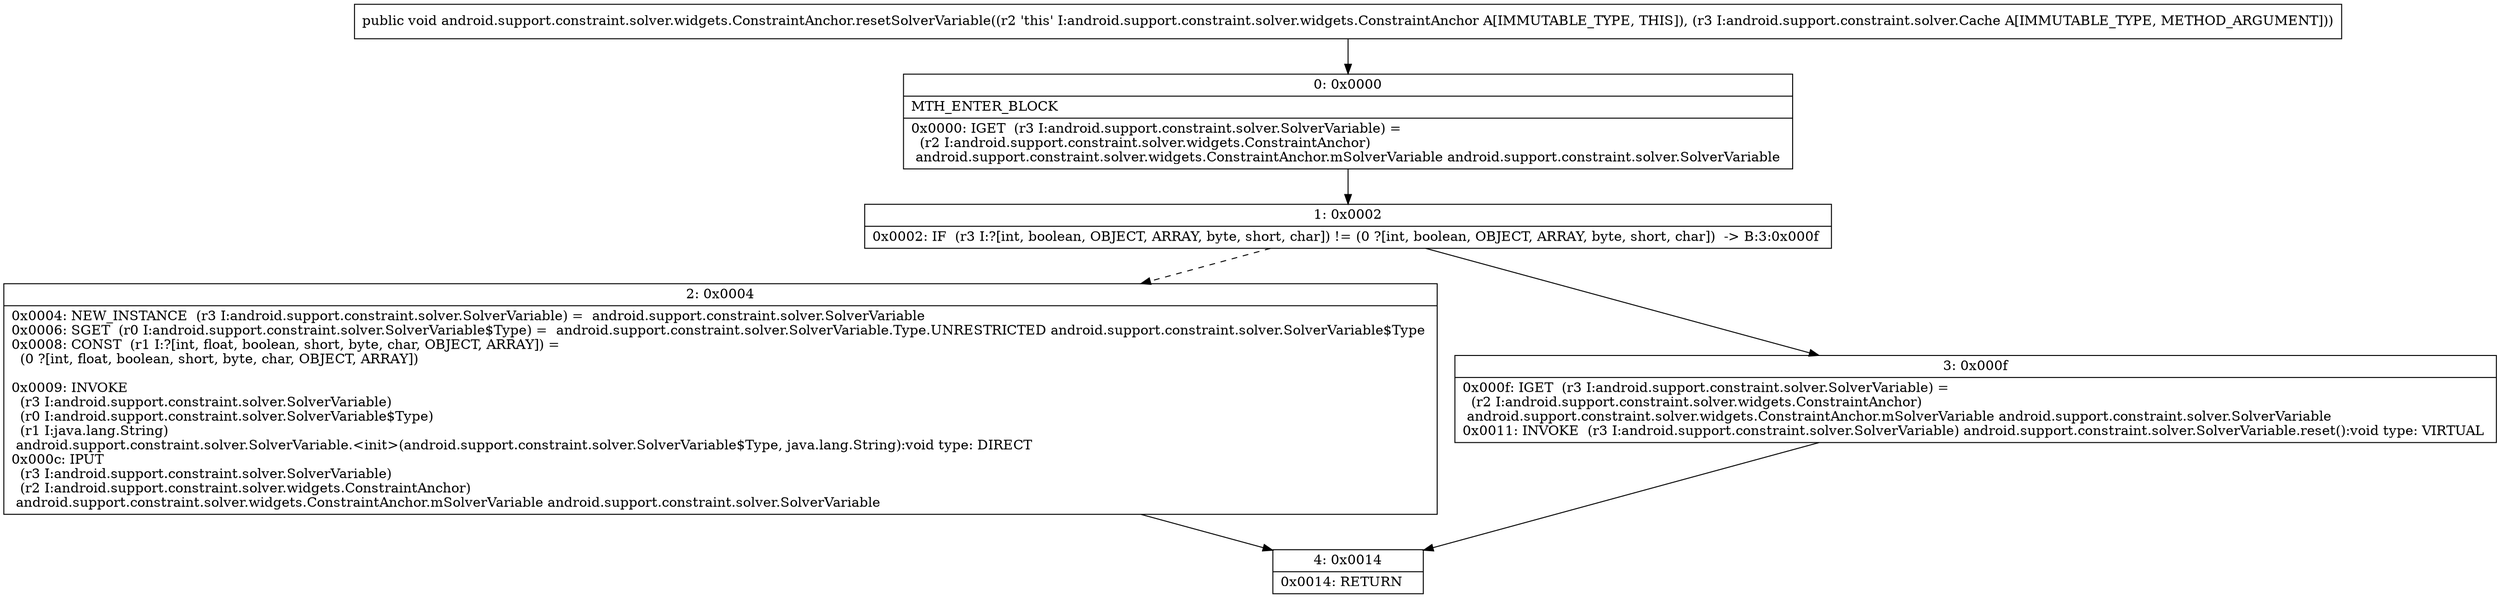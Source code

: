 digraph "CFG forandroid.support.constraint.solver.widgets.ConstraintAnchor.resetSolverVariable(Landroid\/support\/constraint\/solver\/Cache;)V" {
Node_0 [shape=record,label="{0\:\ 0x0000|MTH_ENTER_BLOCK\l|0x0000: IGET  (r3 I:android.support.constraint.solver.SolverVariable) = \l  (r2 I:android.support.constraint.solver.widgets.ConstraintAnchor)\l android.support.constraint.solver.widgets.ConstraintAnchor.mSolverVariable android.support.constraint.solver.SolverVariable \l}"];
Node_1 [shape=record,label="{1\:\ 0x0002|0x0002: IF  (r3 I:?[int, boolean, OBJECT, ARRAY, byte, short, char]) != (0 ?[int, boolean, OBJECT, ARRAY, byte, short, char])  \-\> B:3:0x000f \l}"];
Node_2 [shape=record,label="{2\:\ 0x0004|0x0004: NEW_INSTANCE  (r3 I:android.support.constraint.solver.SolverVariable) =  android.support.constraint.solver.SolverVariable \l0x0006: SGET  (r0 I:android.support.constraint.solver.SolverVariable$Type) =  android.support.constraint.solver.SolverVariable.Type.UNRESTRICTED android.support.constraint.solver.SolverVariable$Type \l0x0008: CONST  (r1 I:?[int, float, boolean, short, byte, char, OBJECT, ARRAY]) = \l  (0 ?[int, float, boolean, short, byte, char, OBJECT, ARRAY])\l \l0x0009: INVOKE  \l  (r3 I:android.support.constraint.solver.SolverVariable)\l  (r0 I:android.support.constraint.solver.SolverVariable$Type)\l  (r1 I:java.lang.String)\l android.support.constraint.solver.SolverVariable.\<init\>(android.support.constraint.solver.SolverVariable$Type, java.lang.String):void type: DIRECT \l0x000c: IPUT  \l  (r3 I:android.support.constraint.solver.SolverVariable)\l  (r2 I:android.support.constraint.solver.widgets.ConstraintAnchor)\l android.support.constraint.solver.widgets.ConstraintAnchor.mSolverVariable android.support.constraint.solver.SolverVariable \l}"];
Node_3 [shape=record,label="{3\:\ 0x000f|0x000f: IGET  (r3 I:android.support.constraint.solver.SolverVariable) = \l  (r2 I:android.support.constraint.solver.widgets.ConstraintAnchor)\l android.support.constraint.solver.widgets.ConstraintAnchor.mSolverVariable android.support.constraint.solver.SolverVariable \l0x0011: INVOKE  (r3 I:android.support.constraint.solver.SolverVariable) android.support.constraint.solver.SolverVariable.reset():void type: VIRTUAL \l}"];
Node_4 [shape=record,label="{4\:\ 0x0014|0x0014: RETURN   \l}"];
MethodNode[shape=record,label="{public void android.support.constraint.solver.widgets.ConstraintAnchor.resetSolverVariable((r2 'this' I:android.support.constraint.solver.widgets.ConstraintAnchor A[IMMUTABLE_TYPE, THIS]), (r3 I:android.support.constraint.solver.Cache A[IMMUTABLE_TYPE, METHOD_ARGUMENT])) }"];
MethodNode -> Node_0;
Node_0 -> Node_1;
Node_1 -> Node_2[style=dashed];
Node_1 -> Node_3;
Node_2 -> Node_4;
Node_3 -> Node_4;
}

